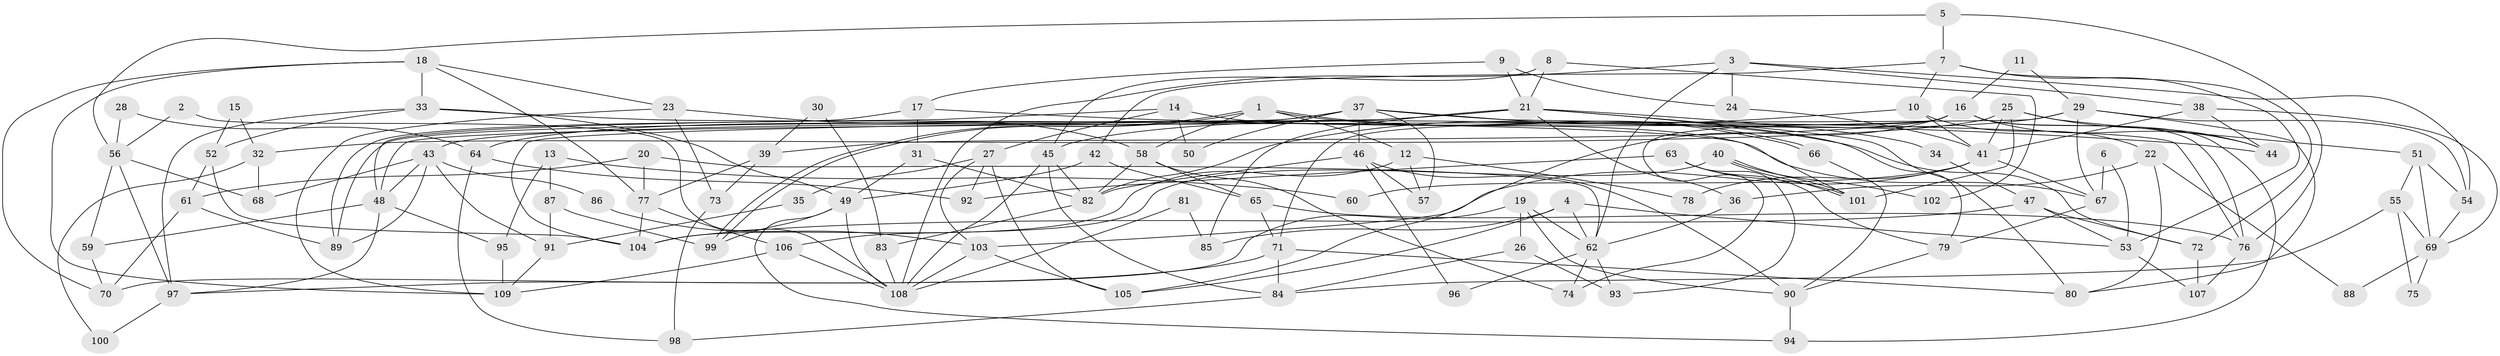 // coarse degree distribution, {6: 0.09859154929577464, 8: 0.028169014084507043, 11: 0.028169014084507043, 5: 0.18309859154929578, 3: 0.18309859154929578, 4: 0.15492957746478872, 2: 0.14084507042253522, 10: 0.04225352112676056, 7: 0.11267605633802817, 9: 0.028169014084507043}
// Generated by graph-tools (version 1.1) at 2025/23/03/03/25 07:23:56]
// undirected, 109 vertices, 218 edges
graph export_dot {
graph [start="1"]
  node [color=gray90,style=filled];
  1;
  2;
  3;
  4;
  5;
  6;
  7;
  8;
  9;
  10;
  11;
  12;
  13;
  14;
  15;
  16;
  17;
  18;
  19;
  20;
  21;
  22;
  23;
  24;
  25;
  26;
  27;
  28;
  29;
  30;
  31;
  32;
  33;
  34;
  35;
  36;
  37;
  38;
  39;
  40;
  41;
  42;
  43;
  44;
  45;
  46;
  47;
  48;
  49;
  50;
  51;
  52;
  53;
  54;
  55;
  56;
  57;
  58;
  59;
  60;
  61;
  62;
  63;
  64;
  65;
  66;
  67;
  68;
  69;
  70;
  71;
  72;
  73;
  74;
  75;
  76;
  77;
  78;
  79;
  80;
  81;
  82;
  83;
  84;
  85;
  86;
  87;
  88;
  89;
  90;
  91;
  92;
  93;
  94;
  95;
  96;
  97;
  98;
  99;
  100;
  101;
  102;
  103;
  104;
  105;
  106;
  107;
  108;
  109;
  1 -- 66;
  1 -- 66;
  1 -- 99;
  1 -- 99;
  1 -- 12;
  1 -- 58;
  2 -- 56;
  2 -- 108;
  3 -- 62;
  3 -- 108;
  3 -- 24;
  3 -- 38;
  3 -- 54;
  4 -- 53;
  4 -- 105;
  4 -- 62;
  4 -- 85;
  5 -- 76;
  5 -- 7;
  5 -- 56;
  6 -- 67;
  6 -- 53;
  7 -- 53;
  7 -- 10;
  7 -- 42;
  7 -- 72;
  8 -- 45;
  8 -- 21;
  8 -- 102;
  9 -- 17;
  9 -- 24;
  9 -- 21;
  10 -- 22;
  10 -- 41;
  10 -- 82;
  11 -- 16;
  11 -- 29;
  12 -- 57;
  12 -- 78;
  12 -- 104;
  13 -- 87;
  13 -- 95;
  13 -- 60;
  14 -- 48;
  14 -- 101;
  14 -- 27;
  14 -- 50;
  15 -- 32;
  15 -- 52;
  16 -- 105;
  16 -- 44;
  16 -- 39;
  16 -- 71;
  16 -- 74;
  16 -- 76;
  16 -- 94;
  17 -- 31;
  17 -- 44;
  17 -- 89;
  18 -- 77;
  18 -- 33;
  18 -- 23;
  18 -- 70;
  18 -- 109;
  19 -- 62;
  19 -- 70;
  19 -- 26;
  19 -- 90;
  20 -- 61;
  20 -- 77;
  20 -- 62;
  21 -- 79;
  21 -- 34;
  21 -- 36;
  21 -- 43;
  21 -- 80;
  21 -- 85;
  21 -- 104;
  22 -- 36;
  22 -- 80;
  22 -- 88;
  23 -- 58;
  23 -- 73;
  23 -- 109;
  24 -- 41;
  25 -- 101;
  25 -- 41;
  25 -- 32;
  25 -- 44;
  25 -- 51;
  26 -- 93;
  26 -- 84;
  27 -- 103;
  27 -- 35;
  27 -- 92;
  27 -- 105;
  28 -- 56;
  28 -- 64;
  29 -- 54;
  29 -- 45;
  29 -- 48;
  29 -- 67;
  29 -- 80;
  30 -- 39;
  30 -- 83;
  31 -- 82;
  31 -- 49;
  32 -- 68;
  32 -- 100;
  33 -- 49;
  33 -- 97;
  33 -- 52;
  33 -- 67;
  34 -- 47;
  35 -- 91;
  36 -- 62;
  37 -- 89;
  37 -- 76;
  37 -- 46;
  37 -- 50;
  37 -- 57;
  37 -- 64;
  37 -- 72;
  38 -- 69;
  38 -- 41;
  38 -- 44;
  39 -- 77;
  39 -- 73;
  40 -- 106;
  40 -- 101;
  40 -- 101;
  40 -- 102;
  41 -- 67;
  41 -- 60;
  41 -- 78;
  41 -- 103;
  42 -- 65;
  42 -- 49;
  43 -- 48;
  43 -- 68;
  43 -- 86;
  43 -- 89;
  43 -- 91;
  45 -- 84;
  45 -- 82;
  45 -- 108;
  46 -- 82;
  46 -- 57;
  46 -- 90;
  46 -- 96;
  47 -- 104;
  47 -- 72;
  47 -- 53;
  48 -- 97;
  48 -- 59;
  48 -- 95;
  49 -- 94;
  49 -- 99;
  49 -- 108;
  51 -- 54;
  51 -- 55;
  51 -- 69;
  52 -- 104;
  52 -- 61;
  53 -- 107;
  54 -- 69;
  55 -- 84;
  55 -- 69;
  55 -- 75;
  56 -- 59;
  56 -- 68;
  56 -- 97;
  58 -- 74;
  58 -- 65;
  58 -- 82;
  59 -- 70;
  61 -- 89;
  61 -- 70;
  62 -- 74;
  62 -- 93;
  62 -- 96;
  63 -- 92;
  63 -- 79;
  63 -- 93;
  63 -- 101;
  64 -- 98;
  64 -- 92;
  65 -- 71;
  65 -- 76;
  66 -- 90;
  67 -- 79;
  69 -- 75;
  69 -- 88;
  71 -- 80;
  71 -- 84;
  71 -- 97;
  72 -- 107;
  73 -- 98;
  76 -- 107;
  77 -- 104;
  77 -- 106;
  79 -- 90;
  81 -- 108;
  81 -- 85;
  82 -- 83;
  83 -- 108;
  84 -- 98;
  86 -- 103;
  87 -- 91;
  87 -- 99;
  90 -- 94;
  91 -- 109;
  95 -- 109;
  97 -- 100;
  103 -- 108;
  103 -- 105;
  106 -- 108;
  106 -- 109;
}

